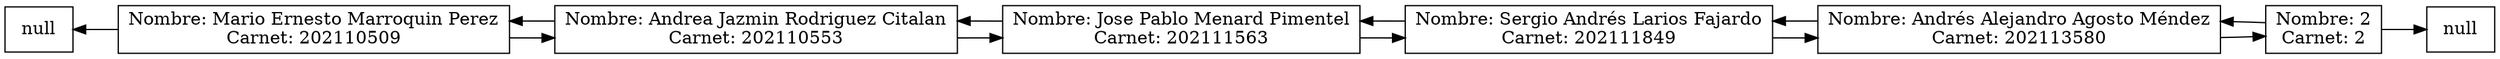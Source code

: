 digraph lista{
rankdir=LR;
node[shape = record];
nodonull1[label="null"];
nodonull2[label="null"];
nodonull1->nodo0 [dir=back];
nodo0[label="Nombre: Mario Ernesto Marroquin Perez\nCarnet: 202110509"];
nodo1[label="Nombre: Andrea Jazmin Rodriguez Citalan\nCarnet: 202110553"];
nodo2[label="Nombre: Jose Pablo Menard Pimentel\nCarnet: 202111563"];
nodo3[label="Nombre: Sergio Andrés Larios Fajardo\nCarnet: 202111849"];
nodo4[label="Nombre: Andrés Alejandro Agosto Méndez\nCarnet: 202113580"];
nodo5[label="Nombre: 2\nCarnet: 2"];
nodo0->nodo1;
nodo1->nodo0;
nodo1->nodo2;
nodo2->nodo1;
nodo2->nodo3;
nodo3->nodo2;
nodo3->nodo4;
nodo4->nodo3;
nodo4->nodo5;
nodo5->nodo4;
nodo5->nodonull2;
}